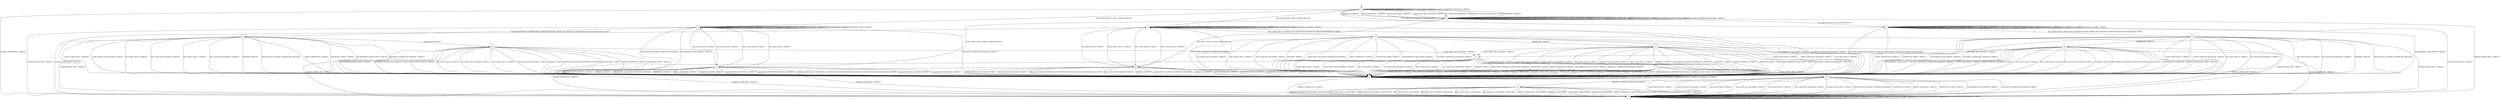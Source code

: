 digraph g {
__start0 [label="" shape="none"];

	s0 [shape="circle" label="s0"];
	s1 [shape="circle" label="s1"];
	s2 [shape="circle" label="s2"];
	s3 [shape="circle" label="s3"];
	s4 [shape="circle" label="s4"];
	s5 [shape="circle" label="s5"];
	s6 [shape="circle" label="s6"];
	s7 [shape="circle" label="s7"];
	s8 [shape="circle" label="s8"];
	s9 [shape="circle" label="s9"];
	s10 [shape="circle" label="s10"];
	s11 [shape="circle" label="s11"];
	s12 [shape="circle" label="s12"];
	s13 [shape="circle" label="s13"];
	s14 [shape="circle" label="s14"];
	s15 [shape="circle" label="s15"];
	s16 [shape="circle" label="s16"];
	s17 [shape="circle" label="s17"];
	s18 [shape="circle" label="s18"];
	s0 -> s2 [label="ECDH_CLIENT_HELLO / HELLO_VERIFY_REQUEST"];
	s0 -> s5 [label="ECDH_CLIENT_KEY_EXCHANGE / TIMEOUT"];
	s0 -> s7 [label="DH_CLIENT_HELLO / HELLO_VERIFY_REQUEST"];
	s0 -> s5 [label="DH_CLIENT_KEY_EXCHANGE / TIMEOUT"];
	s0 -> s3 [label="RSA_CLIENT_HELLO / HELLO_VERIFY_REQUEST"];
	s0 -> s5 [label="RSA_CLIENT_KEY_EXCHANGE / TIMEOUT"];
	s0 -> s1 [label="CHANGE_CIPHER_SPEC / TIMEOUT"];
	s0 -> s5 [label="FINISHED / TIMEOUT"];
	s0 -> s0 [label="APPLICATION / Alert(FATAL,UNEXPECTED_MESSAGE)"];
	s0 -> s5 [label="CERTIFICATE / TIMEOUT"];
	s0 -> s5 [label="EMPTY_CERTIFICATE / TIMEOUT"];
	s0 -> s5 [label="CERTIFICATE_VERIFY / TIMEOUT"];
	s0 -> s0 [label="Alert(WARNING,CLOSE_NOTIFY) / TIMEOUT"];
	s0 -> s0 [label="Alert(FATAL,UNEXPECTED_MESSAGE) / TIMEOUT"];
	s1 -> s1 [label="ECDH_CLIENT_HELLO / TIMEOUT"];
	s1 -> s1 [label="ECDH_CLIENT_KEY_EXCHANGE / TIMEOUT"];
	s1 -> s1 [label="DH_CLIENT_HELLO / TIMEOUT"];
	s1 -> s1 [label="DH_CLIENT_KEY_EXCHANGE / TIMEOUT"];
	s1 -> s1 [label="RSA_CLIENT_HELLO / TIMEOUT"];
	s1 -> s1 [label="RSA_CLIENT_KEY_EXCHANGE / TIMEOUT"];
	s1 -> s1 [label="CHANGE_CIPHER_SPEC / TIMEOUT"];
	s1 -> s1 [label="FINISHED / TIMEOUT"];
	s1 -> s1 [label="APPLICATION / TIMEOUT"];
	s1 -> s1 [label="CERTIFICATE / TIMEOUT"];
	s1 -> s1 [label="EMPTY_CERTIFICATE / TIMEOUT"];
	s1 -> s1 [label="CERTIFICATE_VERIFY / TIMEOUT"];
	s1 -> s1 [label="Alert(WARNING,CLOSE_NOTIFY) / TIMEOUT"];
	s1 -> s1 [label="Alert(FATAL,UNEXPECTED_MESSAGE) / TIMEOUT"];
	s2 -> s9 [label="ECDH_CLIENT_HELLO / SERVER_HELLO,CERTIFICATE,ECDHE_SERVER_KEY_EXCHANGE,CERTIFICATE_REQUEST,SERVER_HELLO_DONE"];
	s2 -> s2 [label="ECDH_CLIENT_KEY_EXCHANGE / TIMEOUT"];
	s2 -> s6 [label="DH_CLIENT_HELLO / TIMEOUT"];
	s2 -> s2 [label="DH_CLIENT_KEY_EXCHANGE / TIMEOUT"];
	s2 -> s6 [label="RSA_CLIENT_HELLO / TIMEOUT"];
	s2 -> s2 [label="RSA_CLIENT_KEY_EXCHANGE / TIMEOUT"];
	s2 -> s1 [label="CHANGE_CIPHER_SPEC / TIMEOUT"];
	s2 -> s2 [label="FINISHED / TIMEOUT"];
	s2 -> s4 [label="APPLICATION / Alert(FATAL,UNEXPECTED_MESSAGE)"];
	s2 -> s2 [label="CERTIFICATE / TIMEOUT"];
	s2 -> s2 [label="EMPTY_CERTIFICATE / TIMEOUT"];
	s2 -> s2 [label="CERTIFICATE_VERIFY / TIMEOUT"];
	s2 -> s4 [label="Alert(WARNING,CLOSE_NOTIFY) / TIMEOUT"];
	s2 -> s4 [label="Alert(FATAL,UNEXPECTED_MESSAGE) / TIMEOUT"];
	s3 -> s8 [label="ECDH_CLIENT_HELLO / TIMEOUT"];
	s3 -> s3 [label="ECDH_CLIENT_KEY_EXCHANGE / TIMEOUT"];
	s3 -> s8 [label="DH_CLIENT_HELLO / TIMEOUT"];
	s3 -> s3 [label="DH_CLIENT_KEY_EXCHANGE / TIMEOUT"];
	s3 -> s17 [label="RSA_CLIENT_HELLO / SERVER_HELLO,CERTIFICATE,CERTIFICATE_REQUEST,SERVER_HELLO_DONE"];
	s3 -> s3 [label="RSA_CLIENT_KEY_EXCHANGE / TIMEOUT"];
	s3 -> s1 [label="CHANGE_CIPHER_SPEC / TIMEOUT"];
	s3 -> s3 [label="FINISHED / TIMEOUT"];
	s3 -> s4 [label="APPLICATION / Alert(FATAL,UNEXPECTED_MESSAGE)"];
	s3 -> s3 [label="CERTIFICATE / TIMEOUT"];
	s3 -> s3 [label="EMPTY_CERTIFICATE / TIMEOUT"];
	s3 -> s3 [label="CERTIFICATE_VERIFY / TIMEOUT"];
	s3 -> s4 [label="Alert(WARNING,CLOSE_NOTIFY) / TIMEOUT"];
	s3 -> s4 [label="Alert(FATAL,UNEXPECTED_MESSAGE) / TIMEOUT"];
	s4 -> s4 [label="ECDH_CLIENT_HELLO / TIMEOUT"];
	s4 -> s4 [label="ECDH_CLIENT_KEY_EXCHANGE / TIMEOUT"];
	s4 -> s4 [label="DH_CLIENT_HELLO / TIMEOUT"];
	s4 -> s4 [label="DH_CLIENT_KEY_EXCHANGE / TIMEOUT"];
	s4 -> s4 [label="RSA_CLIENT_HELLO / TIMEOUT"];
	s4 -> s4 [label="RSA_CLIENT_KEY_EXCHANGE / TIMEOUT"];
	s4 -> s1 [label="CHANGE_CIPHER_SPEC / TIMEOUT"];
	s4 -> s4 [label="FINISHED / TIMEOUT"];
	s4 -> s4 [label="APPLICATION / Alert(FATAL,UNEXPECTED_MESSAGE)"];
	s4 -> s4 [label="CERTIFICATE / TIMEOUT"];
	s4 -> s4 [label="EMPTY_CERTIFICATE / TIMEOUT"];
	s4 -> s4 [label="CERTIFICATE_VERIFY / TIMEOUT"];
	s4 -> s4 [label="Alert(WARNING,CLOSE_NOTIFY) / TIMEOUT"];
	s4 -> s4 [label="Alert(FATAL,UNEXPECTED_MESSAGE) / TIMEOUT"];
	s5 -> s6 [label="ECDH_CLIENT_HELLO / HELLO_VERIFY_REQUEST"];
	s5 -> s5 [label="ECDH_CLIENT_KEY_EXCHANGE / TIMEOUT"];
	s5 -> s7 [label="DH_CLIENT_HELLO / HELLO_VERIFY_REQUEST"];
	s5 -> s5 [label="DH_CLIENT_KEY_EXCHANGE / TIMEOUT"];
	s5 -> s8 [label="RSA_CLIENT_HELLO / HELLO_VERIFY_REQUEST"];
	s5 -> s5 [label="RSA_CLIENT_KEY_EXCHANGE / TIMEOUT"];
	s5 -> s1 [label="CHANGE_CIPHER_SPEC / TIMEOUT"];
	s5 -> s5 [label="FINISHED / TIMEOUT"];
	s5 -> s5 [label="APPLICATION / Alert(FATAL,UNEXPECTED_MESSAGE)"];
	s5 -> s5 [label="CERTIFICATE / TIMEOUT"];
	s5 -> s5 [label="EMPTY_CERTIFICATE / TIMEOUT"];
	s5 -> s5 [label="CERTIFICATE_VERIFY / TIMEOUT"];
	s5 -> s5 [label="Alert(WARNING,CLOSE_NOTIFY) / TIMEOUT"];
	s5 -> s5 [label="Alert(FATAL,UNEXPECTED_MESSAGE) / TIMEOUT"];
	s6 -> s4 [label="ECDH_CLIENT_HELLO / SERVER_HELLO,CERTIFICATE,ECDHE_SERVER_KEY_EXCHANGE,CERTIFICATE_REQUEST,SERVER_HELLO_DONE"];
	s6 -> s4 [label="ECDH_CLIENT_KEY_EXCHANGE / TIMEOUT"];
	s6 -> s2 [label="DH_CLIENT_HELLO / TIMEOUT"];
	s6 -> s4 [label="DH_CLIENT_KEY_EXCHANGE / TIMEOUT"];
	s6 -> s2 [label="RSA_CLIENT_HELLO / TIMEOUT"];
	s6 -> s4 [label="RSA_CLIENT_KEY_EXCHANGE / TIMEOUT"];
	s6 -> s1 [label="CHANGE_CIPHER_SPEC / TIMEOUT"];
	s6 -> s4 [label="FINISHED / TIMEOUT"];
	s6 -> s4 [label="APPLICATION / Alert(FATAL,UNEXPECTED_MESSAGE)"];
	s6 -> s4 [label="CERTIFICATE / TIMEOUT"];
	s6 -> s4 [label="EMPTY_CERTIFICATE / TIMEOUT"];
	s6 -> s4 [label="CERTIFICATE_VERIFY / TIMEOUT"];
	s6 -> s4 [label="Alert(WARNING,CLOSE_NOTIFY) / TIMEOUT"];
	s6 -> s4 [label="Alert(FATAL,UNEXPECTED_MESSAGE) / TIMEOUT"];
	s7 -> s7 [label="ECDH_CLIENT_HELLO / TIMEOUT"];
	s7 -> s7 [label="ECDH_CLIENT_KEY_EXCHANGE / TIMEOUT"];
	s7 -> s15 [label="DH_CLIENT_HELLO / SERVER_HELLO,CERTIFICATE,DHE_SERVER_KEY_EXCHANGE,CERTIFICATE_REQUEST,SERVER_HELLO_DONE"];
	s7 -> s7 [label="DH_CLIENT_KEY_EXCHANGE / TIMEOUT"];
	s7 -> s7 [label="RSA_CLIENT_HELLO / TIMEOUT"];
	s7 -> s7 [label="RSA_CLIENT_KEY_EXCHANGE / TIMEOUT"];
	s7 -> s1 [label="CHANGE_CIPHER_SPEC / TIMEOUT"];
	s7 -> s7 [label="FINISHED / TIMEOUT"];
	s7 -> s4 [label="APPLICATION / Alert(FATAL,UNEXPECTED_MESSAGE)"];
	s7 -> s7 [label="CERTIFICATE / TIMEOUT"];
	s7 -> s7 [label="EMPTY_CERTIFICATE / TIMEOUT"];
	s7 -> s7 [label="CERTIFICATE_VERIFY / TIMEOUT"];
	s7 -> s4 [label="Alert(WARNING,CLOSE_NOTIFY) / TIMEOUT"];
	s7 -> s4 [label="Alert(FATAL,UNEXPECTED_MESSAGE) / TIMEOUT"];
	s8 -> s3 [label="ECDH_CLIENT_HELLO / TIMEOUT"];
	s8 -> s4 [label="ECDH_CLIENT_KEY_EXCHANGE / TIMEOUT"];
	s8 -> s3 [label="DH_CLIENT_HELLO / TIMEOUT"];
	s8 -> s4 [label="DH_CLIENT_KEY_EXCHANGE / TIMEOUT"];
	s8 -> s4 [label="RSA_CLIENT_HELLO / SERVER_HELLO,CERTIFICATE,CERTIFICATE_REQUEST,SERVER_HELLO_DONE"];
	s8 -> s4 [label="RSA_CLIENT_KEY_EXCHANGE / TIMEOUT"];
	s8 -> s1 [label="CHANGE_CIPHER_SPEC / TIMEOUT"];
	s8 -> s4 [label="FINISHED / TIMEOUT"];
	s8 -> s4 [label="APPLICATION / Alert(FATAL,UNEXPECTED_MESSAGE)"];
	s8 -> s4 [label="CERTIFICATE / TIMEOUT"];
	s8 -> s4 [label="EMPTY_CERTIFICATE / TIMEOUT"];
	s8 -> s4 [label="CERTIFICATE_VERIFY / TIMEOUT"];
	s8 -> s4 [label="Alert(WARNING,CLOSE_NOTIFY) / TIMEOUT"];
	s8 -> s4 [label="Alert(FATAL,UNEXPECTED_MESSAGE) / TIMEOUT"];
	s9 -> s4 [label="ECDH_CLIENT_HELLO / TIMEOUT"];
	s9 -> s4 [label="ECDH_CLIENT_KEY_EXCHANGE / TIMEOUT"];
	s9 -> s4 [label="DH_CLIENT_HELLO / TIMEOUT"];
	s9 -> s4 [label="DH_CLIENT_KEY_EXCHANGE / TIMEOUT"];
	s9 -> s4 [label="RSA_CLIENT_HELLO / TIMEOUT"];
	s9 -> s4 [label="RSA_CLIENT_KEY_EXCHANGE / TIMEOUT"];
	s9 -> s1 [label="CHANGE_CIPHER_SPEC / TIMEOUT"];
	s9 -> s4 [label="FINISHED / TIMEOUT"];
	s9 -> s4 [label="APPLICATION / Alert(FATAL,UNEXPECTED_MESSAGE)"];
	s9 -> s10 [label="CERTIFICATE / TIMEOUT"];
	s9 -> s4 [label="EMPTY_CERTIFICATE / TIMEOUT"];
	s9 -> s4 [label="CERTIFICATE_VERIFY / TIMEOUT"];
	s9 -> s4 [label="Alert(WARNING,CLOSE_NOTIFY) / TIMEOUT"];
	s9 -> s4 [label="Alert(FATAL,UNEXPECTED_MESSAGE) / TIMEOUT"];
	s10 -> s4 [label="ECDH_CLIENT_HELLO / TIMEOUT"];
	s10 -> s11 [label="ECDH_CLIENT_KEY_EXCHANGE / TIMEOUT"];
	s10 -> s4 [label="DH_CLIENT_HELLO / TIMEOUT"];
	s10 -> s4 [label="DH_CLIENT_KEY_EXCHANGE / TIMEOUT"];
	s10 -> s4 [label="RSA_CLIENT_HELLO / TIMEOUT"];
	s10 -> s4 [label="RSA_CLIENT_KEY_EXCHANGE / TIMEOUT"];
	s10 -> s1 [label="CHANGE_CIPHER_SPEC / TIMEOUT"];
	s10 -> s4 [label="FINISHED / TIMEOUT"];
	s10 -> s4 [label="APPLICATION / Alert(FATAL,UNEXPECTED_MESSAGE)"];
	s10 -> s4 [label="CERTIFICATE / TIMEOUT"];
	s10 -> s4 [label="EMPTY_CERTIFICATE / TIMEOUT"];
	s10 -> s4 [label="CERTIFICATE_VERIFY / TIMEOUT"];
	s10 -> s4 [label="Alert(WARNING,CLOSE_NOTIFY) / TIMEOUT"];
	s10 -> s4 [label="Alert(FATAL,UNEXPECTED_MESSAGE) / TIMEOUT"];
	s11 -> s4 [label="ECDH_CLIENT_HELLO / TIMEOUT"];
	s11 -> s4 [label="ECDH_CLIENT_KEY_EXCHANGE / TIMEOUT"];
	s11 -> s4 [label="DH_CLIENT_HELLO / TIMEOUT"];
	s11 -> s4 [label="DH_CLIENT_KEY_EXCHANGE / TIMEOUT"];
	s11 -> s4 [label="RSA_CLIENT_HELLO / TIMEOUT"];
	s11 -> s4 [label="RSA_CLIENT_KEY_EXCHANGE / TIMEOUT"];
	s11 -> s1 [label="CHANGE_CIPHER_SPEC / TIMEOUT"];
	s11 -> s4 [label="FINISHED / TIMEOUT"];
	s11 -> s4 [label="APPLICATION / Alert(FATAL,UNEXPECTED_MESSAGE)"];
	s11 -> s4 [label="CERTIFICATE / TIMEOUT"];
	s11 -> s4 [label="EMPTY_CERTIFICATE / TIMEOUT"];
	s11 -> s12 [label="CERTIFICATE_VERIFY / TIMEOUT"];
	s11 -> s4 [label="Alert(WARNING,CLOSE_NOTIFY) / TIMEOUT"];
	s11 -> s4 [label="Alert(FATAL,UNEXPECTED_MESSAGE) / TIMEOUT"];
	s12 -> s4 [label="ECDH_CLIENT_HELLO / TIMEOUT"];
	s12 -> s4 [label="ECDH_CLIENT_KEY_EXCHANGE / TIMEOUT"];
	s12 -> s4 [label="DH_CLIENT_HELLO / TIMEOUT"];
	s12 -> s4 [label="DH_CLIENT_KEY_EXCHANGE / TIMEOUT"];
	s12 -> s4 [label="RSA_CLIENT_HELLO / TIMEOUT"];
	s12 -> s4 [label="RSA_CLIENT_KEY_EXCHANGE / TIMEOUT"];
	s12 -> s13 [label="CHANGE_CIPHER_SPEC / TIMEOUT"];
	s12 -> s4 [label="FINISHED / TIMEOUT"];
	s12 -> s4 [label="APPLICATION / Alert(FATAL,UNEXPECTED_MESSAGE)"];
	s12 -> s4 [label="CERTIFICATE / TIMEOUT"];
	s12 -> s4 [label="EMPTY_CERTIFICATE / TIMEOUT"];
	s12 -> s4 [label="CERTIFICATE_VERIFY / TIMEOUT"];
	s12 -> s4 [label="Alert(WARNING,CLOSE_NOTIFY) / TIMEOUT"];
	s12 -> s4 [label="Alert(FATAL,UNEXPECTED_MESSAGE) / TIMEOUT"];
	s13 -> s1 [label="ECDH_CLIENT_HELLO / TIMEOUT"];
	s13 -> s1 [label="ECDH_CLIENT_KEY_EXCHANGE / TIMEOUT"];
	s13 -> s1 [label="DH_CLIENT_HELLO / TIMEOUT"];
	s13 -> s1 [label="DH_CLIENT_KEY_EXCHANGE / TIMEOUT"];
	s13 -> s1 [label="RSA_CLIENT_HELLO / TIMEOUT"];
	s13 -> s1 [label="RSA_CLIENT_KEY_EXCHANGE / TIMEOUT"];
	s13 -> s1 [label="CHANGE_CIPHER_SPEC / TIMEOUT"];
	s13 -> s14 [label="FINISHED / CHANGE_CIPHER_SPEC,FINISHED"];
	s13 -> s1 [label="APPLICATION / Alert(FATAL,UNEXPECTED_MESSAGE)"];
	s13 -> s1 [label="CERTIFICATE / TIMEOUT"];
	s13 -> s1 [label="EMPTY_CERTIFICATE / TIMEOUT"];
	s13 -> s1 [label="CERTIFICATE_VERIFY / TIMEOUT"];
	s13 -> s1 [label="Alert(WARNING,CLOSE_NOTIFY) / TIMEOUT"];
	s13 -> s1 [label="Alert(FATAL,UNEXPECTED_MESSAGE) / TIMEOUT"];
	s14 -> s1 [label="ECDH_CLIENT_HELLO / APPLICATION"];
	s14 -> s1 [label="ECDH_CLIENT_KEY_EXCHANGE / APPLICATION"];
	s14 -> s1 [label="DH_CLIENT_HELLO / APPLICATION"];
	s14 -> s1 [label="DH_CLIENT_KEY_EXCHANGE / APPLICATION"];
	s14 -> s1 [label="RSA_CLIENT_HELLO / APPLICATION"];
	s14 -> s1 [label="RSA_CLIENT_KEY_EXCHANGE / APPLICATION"];
	s14 -> s1 [label="CHANGE_CIPHER_SPEC / APPLICATION"];
	s14 -> s1 [label="FINISHED / APPLICATION"];
	s14 -> s1 [label="APPLICATION / APPLICATION"];
	s14 -> s1 [label="CERTIFICATE / APPLICATION"];
	s14 -> s1 [label="EMPTY_CERTIFICATE / APPLICATION"];
	s14 -> s1 [label="CERTIFICATE_VERIFY / APPLICATION"];
	s14 -> s1 [label="Alert(WARNING,CLOSE_NOTIFY) / TIMEOUT"];
	s14 -> s1 [label="Alert(FATAL,UNEXPECTED_MESSAGE) / APPLICATION"];
	s15 -> s4 [label="ECDH_CLIENT_HELLO / TIMEOUT"];
	s15 -> s4 [label="ECDH_CLIENT_KEY_EXCHANGE / TIMEOUT"];
	s15 -> s4 [label="DH_CLIENT_HELLO / TIMEOUT"];
	s15 -> s4 [label="DH_CLIENT_KEY_EXCHANGE / TIMEOUT"];
	s15 -> s4 [label="RSA_CLIENT_HELLO / TIMEOUT"];
	s15 -> s4 [label="RSA_CLIENT_KEY_EXCHANGE / TIMEOUT"];
	s15 -> s1 [label="CHANGE_CIPHER_SPEC / TIMEOUT"];
	s15 -> s4 [label="FINISHED / TIMEOUT"];
	s15 -> s4 [label="APPLICATION / Alert(FATAL,UNEXPECTED_MESSAGE)"];
	s15 -> s16 [label="CERTIFICATE / TIMEOUT"];
	s15 -> s4 [label="EMPTY_CERTIFICATE / TIMEOUT"];
	s15 -> s4 [label="CERTIFICATE_VERIFY / TIMEOUT"];
	s15 -> s4 [label="Alert(WARNING,CLOSE_NOTIFY) / TIMEOUT"];
	s15 -> s4 [label="Alert(FATAL,UNEXPECTED_MESSAGE) / TIMEOUT"];
	s16 -> s4 [label="ECDH_CLIENT_HELLO / TIMEOUT"];
	s16 -> s4 [label="ECDH_CLIENT_KEY_EXCHANGE / TIMEOUT"];
	s16 -> s4 [label="DH_CLIENT_HELLO / TIMEOUT"];
	s16 -> s11 [label="DH_CLIENT_KEY_EXCHANGE / TIMEOUT"];
	s16 -> s4 [label="RSA_CLIENT_HELLO / TIMEOUT"];
	s16 -> s4 [label="RSA_CLIENT_KEY_EXCHANGE / TIMEOUT"];
	s16 -> s1 [label="CHANGE_CIPHER_SPEC / TIMEOUT"];
	s16 -> s4 [label="FINISHED / TIMEOUT"];
	s16 -> s4 [label="APPLICATION / Alert(FATAL,UNEXPECTED_MESSAGE)"];
	s16 -> s4 [label="CERTIFICATE / TIMEOUT"];
	s16 -> s4 [label="EMPTY_CERTIFICATE / TIMEOUT"];
	s16 -> s4 [label="CERTIFICATE_VERIFY / TIMEOUT"];
	s16 -> s4 [label="Alert(WARNING,CLOSE_NOTIFY) / TIMEOUT"];
	s16 -> s4 [label="Alert(FATAL,UNEXPECTED_MESSAGE) / TIMEOUT"];
	s17 -> s4 [label="ECDH_CLIENT_HELLO / TIMEOUT"];
	s17 -> s4 [label="ECDH_CLIENT_KEY_EXCHANGE / TIMEOUT"];
	s17 -> s4 [label="DH_CLIENT_HELLO / TIMEOUT"];
	s17 -> s4 [label="DH_CLIENT_KEY_EXCHANGE / TIMEOUT"];
	s17 -> s4 [label="RSA_CLIENT_HELLO / TIMEOUT"];
	s17 -> s4 [label="RSA_CLIENT_KEY_EXCHANGE / TIMEOUT"];
	s17 -> s1 [label="CHANGE_CIPHER_SPEC / TIMEOUT"];
	s17 -> s4 [label="FINISHED / TIMEOUT"];
	s17 -> s4 [label="APPLICATION / Alert(FATAL,UNEXPECTED_MESSAGE)"];
	s17 -> s18 [label="CERTIFICATE / TIMEOUT"];
	s17 -> s4 [label="EMPTY_CERTIFICATE / TIMEOUT"];
	s17 -> s4 [label="CERTIFICATE_VERIFY / TIMEOUT"];
	s17 -> s4 [label="Alert(WARNING,CLOSE_NOTIFY) / TIMEOUT"];
	s17 -> s4 [label="Alert(FATAL,UNEXPECTED_MESSAGE) / TIMEOUT"];
	s18 -> s4 [label="ECDH_CLIENT_HELLO / TIMEOUT"];
	s18 -> s4 [label="ECDH_CLIENT_KEY_EXCHANGE / TIMEOUT"];
	s18 -> s4 [label="DH_CLIENT_HELLO / TIMEOUT"];
	s18 -> s4 [label="DH_CLIENT_KEY_EXCHANGE / TIMEOUT"];
	s18 -> s4 [label="RSA_CLIENT_HELLO / TIMEOUT"];
	s18 -> s11 [label="RSA_CLIENT_KEY_EXCHANGE / TIMEOUT"];
	s18 -> s1 [label="CHANGE_CIPHER_SPEC / TIMEOUT"];
	s18 -> s4 [label="FINISHED / TIMEOUT"];
	s18 -> s4 [label="APPLICATION / Alert(FATAL,UNEXPECTED_MESSAGE)"];
	s18 -> s4 [label="CERTIFICATE / TIMEOUT"];
	s18 -> s4 [label="EMPTY_CERTIFICATE / TIMEOUT"];
	s18 -> s4 [label="CERTIFICATE_VERIFY / TIMEOUT"];
	s18 -> s4 [label="Alert(WARNING,CLOSE_NOTIFY) / TIMEOUT"];
	s18 -> s4 [label="Alert(FATAL,UNEXPECTED_MESSAGE) / TIMEOUT"];

__start0 -> s0;
}
